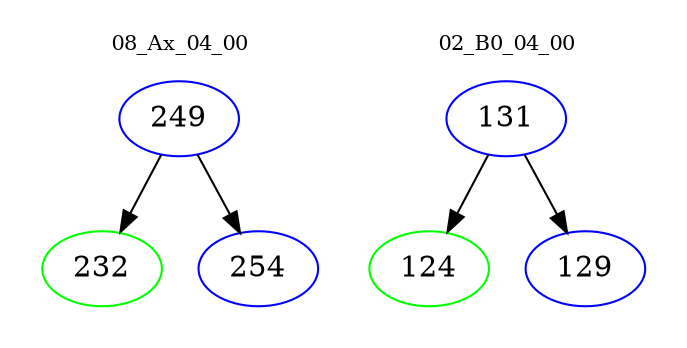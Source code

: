 digraph{
subgraph cluster_0 {
color = white
label = "08_Ax_04_00";
fontsize=10;
T0_249 [label="249", color="blue"]
T0_249 -> T0_232 [color="black"]
T0_232 [label="232", color="green"]
T0_249 -> T0_254 [color="black"]
T0_254 [label="254", color="blue"]
}
subgraph cluster_1 {
color = white
label = "02_B0_04_00";
fontsize=10;
T1_131 [label="131", color="blue"]
T1_131 -> T1_124 [color="black"]
T1_124 [label="124", color="green"]
T1_131 -> T1_129 [color="black"]
T1_129 [label="129", color="blue"]
}
}
